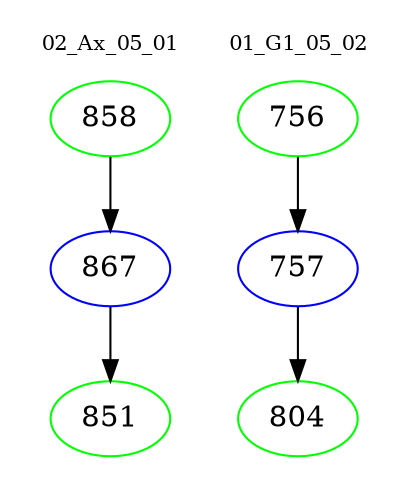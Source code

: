 digraph{
subgraph cluster_0 {
color = white
label = "02_Ax_05_01";
fontsize=10;
T0_858 [label="858", color="green"]
T0_858 -> T0_867 [color="black"]
T0_867 [label="867", color="blue"]
T0_867 -> T0_851 [color="black"]
T0_851 [label="851", color="green"]
}
subgraph cluster_1 {
color = white
label = "01_G1_05_02";
fontsize=10;
T1_756 [label="756", color="green"]
T1_756 -> T1_757 [color="black"]
T1_757 [label="757", color="blue"]
T1_757 -> T1_804 [color="black"]
T1_804 [label="804", color="green"]
}
}
